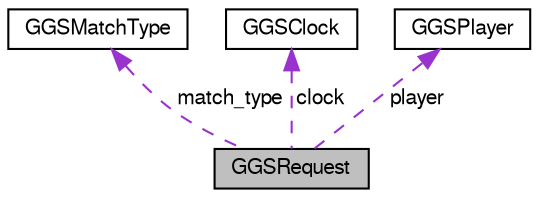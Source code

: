 digraph "GGSRequest"
{
 // LATEX_PDF_SIZE
  bgcolor="transparent";
  edge [fontname="FreeSans",fontsize="10",labelfontname="FreeSans",labelfontsize="10"];
  node [fontname="FreeSans",fontsize="10",shape=record];
  Node1 [label="GGSRequest",height=0.2,width=0.4,color="black", fillcolor="grey75", style="filled", fontcolor="black",tooltip=" "];
  Node2 -> Node1 [dir="back",color="darkorchid3",fontsize="10",style="dashed",label=" match_type" ,fontname="FreeSans"];
  Node2 [label="GGSMatchType",height=0.2,width=0.4,color="black",URL="$structGGSMatchType.html",tooltip=" "];
  Node3 -> Node1 [dir="back",color="darkorchid3",fontsize="10",style="dashed",label=" clock" ,fontname="FreeSans"];
  Node3 [label="GGSClock",height=0.2,width=0.4,color="black",URL="$structGGSClock.html",tooltip=" "];
  Node4 -> Node1 [dir="back",color="darkorchid3",fontsize="10",style="dashed",label=" player" ,fontname="FreeSans"];
  Node4 [label="GGSPlayer",height=0.2,width=0.4,color="black",URL="$structGGSPlayer.html",tooltip=" "];
}

